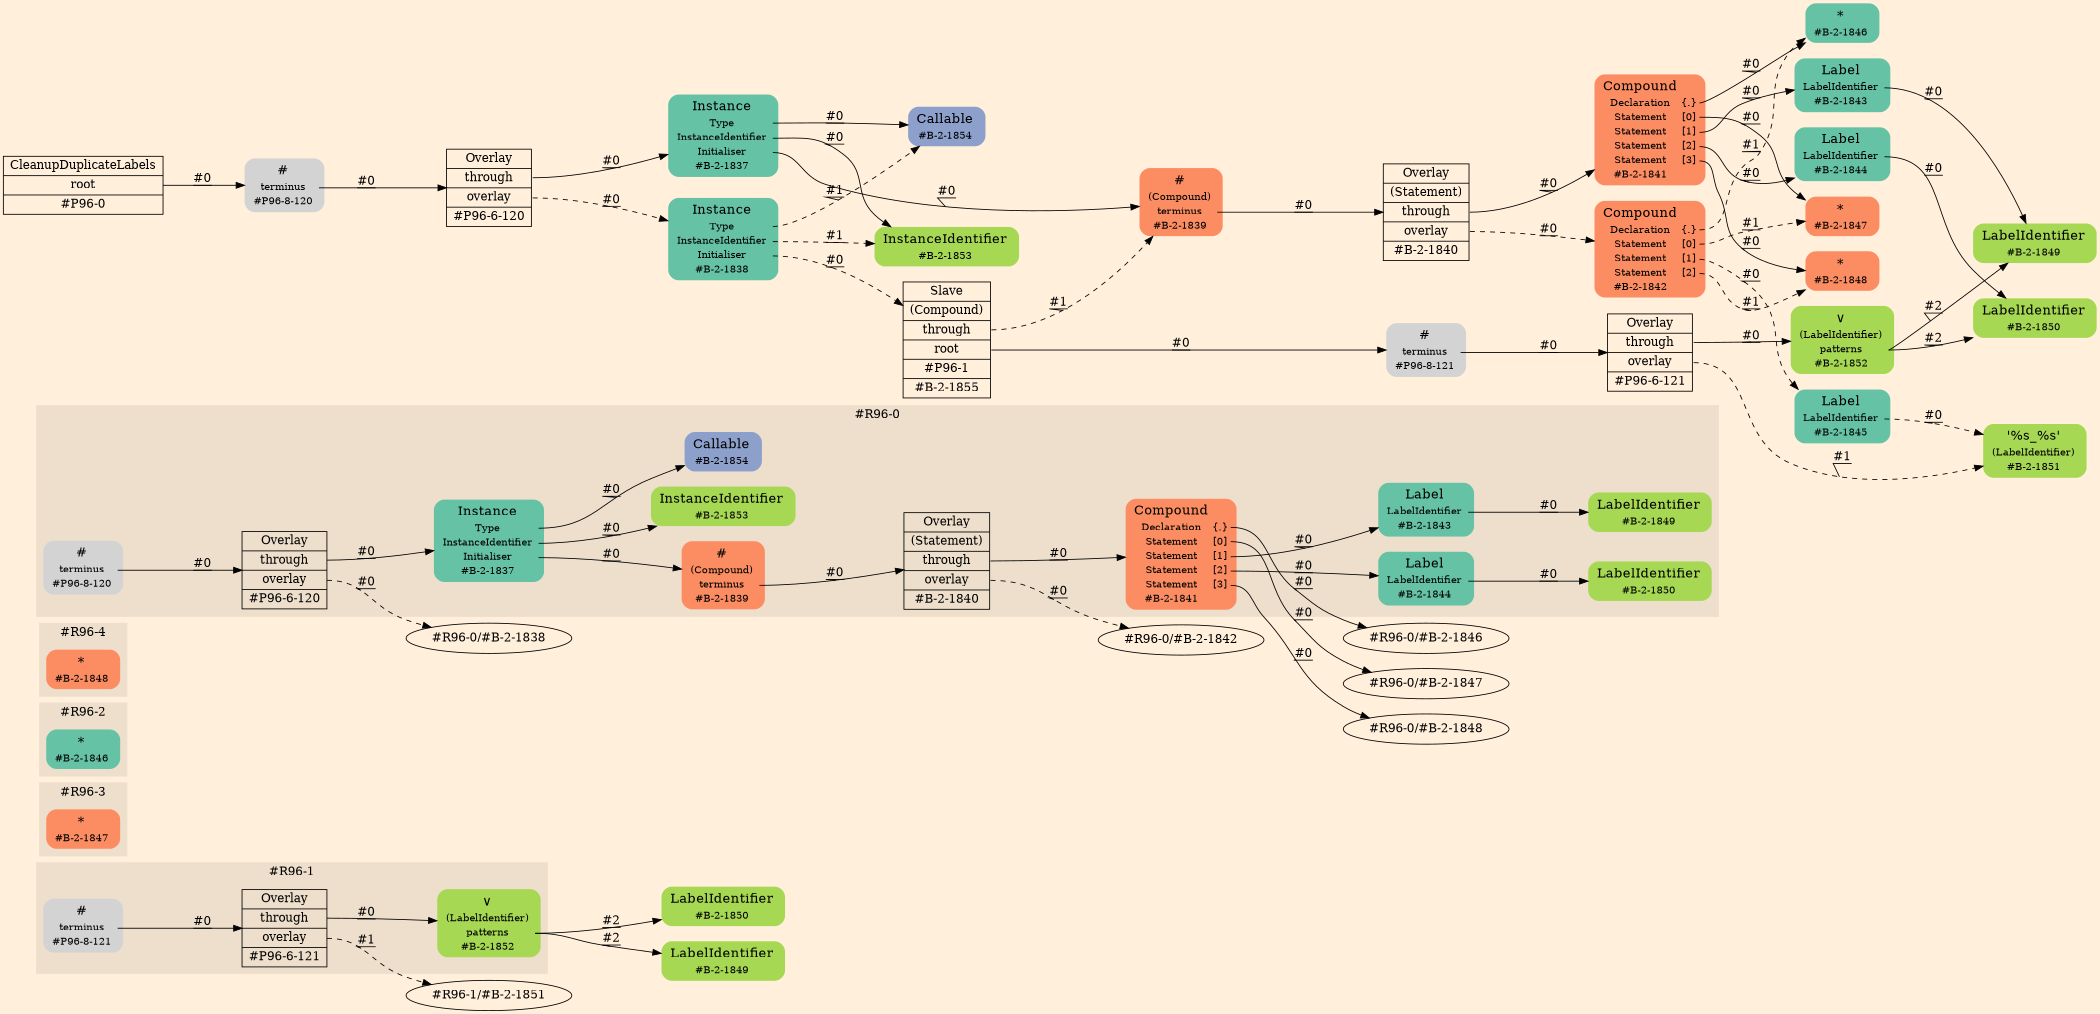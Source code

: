 digraph Inferno {
graph [
rankdir = "LR"
ranksep = 1.0
size = "14,20"
bgcolor = antiquewhite1
color = black
fontcolor = black
];
node [
];
"#R96-1/#B-2-1850" [
shape = "plaintext"
fillcolor = "/set28/5"
label = <<TABLE BORDER="0" CELLBORDER="0" CELLSPACING="0">
 <TR>
  <TD><FONT POINT-SIZE="16.0">LabelIdentifier</FONT></TD>
  <TD></TD>
 </TR>
 <TR>
  <TD>#B-2-1850</TD>
  <TD PORT="port0"></TD>
 </TR>
</TABLE>>
style = "rounded,filled"
fontsize = "12"
];
"#R96-1/#B-2-1849" [
shape = "plaintext"
fillcolor = "/set28/5"
label = <<TABLE BORDER="0" CELLBORDER="0" CELLSPACING="0">
 <TR>
  <TD><FONT POINT-SIZE="16.0">LabelIdentifier</FONT></TD>
  <TD></TD>
 </TR>
 <TR>
  <TD>#B-2-1849</TD>
  <TD PORT="port0"></TD>
 </TR>
</TABLE>>
style = "rounded,filled"
fontsize = "12"
];
subgraph "cluster#R96-1" {
label = "#R96-1"
style = "filled"
color = antiquewhite2
"#R96-1/#B-2-1852" [
shape = "plaintext"
fillcolor = "/set28/5"
label = <<TABLE BORDER="0" CELLBORDER="0" CELLSPACING="0">
 <TR>
  <TD><FONT POINT-SIZE="16.0">∨</FONT></TD>
  <TD></TD>
 </TR>
 <TR>
  <TD>(LabelIdentifier)</TD>
  <TD PORT="port0"></TD>
 </TR>
 <TR>
  <TD>patterns</TD>
  <TD PORT="port1"></TD>
 </TR>
 <TR>
  <TD>#B-2-1852</TD>
  <TD PORT="port2"></TD>
 </TR>
</TABLE>>
style = "rounded,filled"
fontsize = "12"
];
"#R96-1/#P96-8-121" [
shape = "plaintext"
label = <<TABLE BORDER="0" CELLBORDER="0" CELLSPACING="0">
 <TR>
  <TD><FONT POINT-SIZE="16.0">#</FONT></TD>
  <TD></TD>
 </TR>
 <TR>
  <TD>terminus</TD>
  <TD PORT="port0"></TD>
 </TR>
 <TR>
  <TD>#P96-8-121</TD>
  <TD PORT="port1"></TD>
 </TR>
</TABLE>>
style = "rounded,filled"
fontsize = "12"
];
"#R96-1/#P96-6-121" [
shape = "record"
fillcolor = antiquewhite2
label = "<fixed> Overlay | <port0> through | <port1> overlay | <port2> #P96-6-121"
style = "filled"
fontsize = "14"
color = black
fontcolor = black
];
}
subgraph "cluster#R96-3" {
label = "#R96-3"
style = "filled"
color = antiquewhite2
"#R96-3/#B-2-1847" [
shape = "plaintext"
fillcolor = "/set28/2"
label = <<TABLE BORDER="0" CELLBORDER="0" CELLSPACING="0">
 <TR>
  <TD><FONT POINT-SIZE="16.0">*</FONT></TD>
  <TD></TD>
 </TR>
 <TR>
  <TD>#B-2-1847</TD>
  <TD PORT="port0"></TD>
 </TR>
</TABLE>>
style = "rounded,filled"
fontsize = "12"
];
}
subgraph "cluster#R96-2" {
label = "#R96-2"
style = "filled"
color = antiquewhite2
"#R96-2/#B-2-1846" [
shape = "plaintext"
fillcolor = "/set28/1"
label = <<TABLE BORDER="0" CELLBORDER="0" CELLSPACING="0">
 <TR>
  <TD><FONT POINT-SIZE="16.0">*</FONT></TD>
  <TD></TD>
 </TR>
 <TR>
  <TD>#B-2-1846</TD>
  <TD PORT="port0"></TD>
 </TR>
</TABLE>>
style = "rounded,filled"
fontsize = "12"
];
}
subgraph "cluster#R96-4" {
label = "#R96-4"
style = "filled"
color = antiquewhite2
"#R96-4/#B-2-1848" [
shape = "plaintext"
fillcolor = "/set28/2"
label = <<TABLE BORDER="0" CELLBORDER="0" CELLSPACING="0">
 <TR>
  <TD><FONT POINT-SIZE="16.0">*</FONT></TD>
  <TD></TD>
 </TR>
 <TR>
  <TD>#B-2-1848</TD>
  <TD PORT="port0"></TD>
 </TR>
</TABLE>>
style = "rounded,filled"
fontsize = "12"
];
}
subgraph "cluster#R96-0" {
label = "#R96-0"
style = "filled"
color = antiquewhite2
"#R96-0/#B-2-1850" [
shape = "plaintext"
fillcolor = "/set28/5"
label = <<TABLE BORDER="0" CELLBORDER="0" CELLSPACING="0">
 <TR>
  <TD><FONT POINT-SIZE="16.0">LabelIdentifier</FONT></TD>
  <TD></TD>
 </TR>
 <TR>
  <TD>#B-2-1850</TD>
  <TD PORT="port0"></TD>
 </TR>
</TABLE>>
style = "rounded,filled"
fontsize = "12"
];
"#R96-0/#B-2-1844" [
shape = "plaintext"
fillcolor = "/set28/1"
label = <<TABLE BORDER="0" CELLBORDER="0" CELLSPACING="0">
 <TR>
  <TD><FONT POINT-SIZE="16.0">Label</FONT></TD>
  <TD></TD>
 </TR>
 <TR>
  <TD>LabelIdentifier</TD>
  <TD PORT="port0"></TD>
 </TR>
 <TR>
  <TD>#B-2-1844</TD>
  <TD PORT="port1"></TD>
 </TR>
</TABLE>>
style = "rounded,filled"
fontsize = "12"
];
"#R96-0/#B-2-1849" [
shape = "plaintext"
fillcolor = "/set28/5"
label = <<TABLE BORDER="0" CELLBORDER="0" CELLSPACING="0">
 <TR>
  <TD><FONT POINT-SIZE="16.0">LabelIdentifier</FONT></TD>
  <TD></TD>
 </TR>
 <TR>
  <TD>#B-2-1849</TD>
  <TD PORT="port0"></TD>
 </TR>
</TABLE>>
style = "rounded,filled"
fontsize = "12"
];
"#R96-0/#B-2-1841" [
shape = "plaintext"
fillcolor = "/set28/2"
label = <<TABLE BORDER="0" CELLBORDER="0" CELLSPACING="0">
 <TR>
  <TD><FONT POINT-SIZE="16.0">Compound</FONT></TD>
  <TD></TD>
 </TR>
 <TR>
  <TD>Declaration</TD>
  <TD PORT="port0">{.}</TD>
 </TR>
 <TR>
  <TD>Statement</TD>
  <TD PORT="port1">[0]</TD>
 </TR>
 <TR>
  <TD>Statement</TD>
  <TD PORT="port2">[1]</TD>
 </TR>
 <TR>
  <TD>Statement</TD>
  <TD PORT="port3">[2]</TD>
 </TR>
 <TR>
  <TD>Statement</TD>
  <TD PORT="port4">[3]</TD>
 </TR>
 <TR>
  <TD>#B-2-1841</TD>
  <TD PORT="port5"></TD>
 </TR>
</TABLE>>
style = "rounded,filled"
fontsize = "12"
];
"#R96-0/#B-2-1840" [
shape = "record"
fillcolor = antiquewhite2
label = "<fixed> Overlay | <port0> (Statement) | <port1> through | <port2> overlay | <port3> #B-2-1840"
style = "filled"
fontsize = "14"
color = black
fontcolor = black
];
"#R96-0/#P96-6-120" [
shape = "record"
fillcolor = antiquewhite2
label = "<fixed> Overlay | <port0> through | <port1> overlay | <port2> #P96-6-120"
style = "filled"
fontsize = "14"
color = black
fontcolor = black
];
"#R96-0/#P96-8-120" [
shape = "plaintext"
label = <<TABLE BORDER="0" CELLBORDER="0" CELLSPACING="0">
 <TR>
  <TD><FONT POINT-SIZE="16.0">#</FONT></TD>
  <TD></TD>
 </TR>
 <TR>
  <TD>terminus</TD>
  <TD PORT="port0"></TD>
 </TR>
 <TR>
  <TD>#P96-8-120</TD>
  <TD PORT="port1"></TD>
 </TR>
</TABLE>>
style = "rounded,filled"
fontsize = "12"
];
"#R96-0/#B-2-1837" [
shape = "plaintext"
fillcolor = "/set28/1"
label = <<TABLE BORDER="0" CELLBORDER="0" CELLSPACING="0">
 <TR>
  <TD><FONT POINT-SIZE="16.0">Instance</FONT></TD>
  <TD></TD>
 </TR>
 <TR>
  <TD>Type</TD>
  <TD PORT="port0"></TD>
 </TR>
 <TR>
  <TD>InstanceIdentifier</TD>
  <TD PORT="port1"></TD>
 </TR>
 <TR>
  <TD>Initialiser</TD>
  <TD PORT="port2"></TD>
 </TR>
 <TR>
  <TD>#B-2-1837</TD>
  <TD PORT="port3"></TD>
 </TR>
</TABLE>>
style = "rounded,filled"
fontsize = "12"
];
"#R96-0/#B-2-1843" [
shape = "plaintext"
fillcolor = "/set28/1"
label = <<TABLE BORDER="0" CELLBORDER="0" CELLSPACING="0">
 <TR>
  <TD><FONT POINT-SIZE="16.0">Label</FONT></TD>
  <TD></TD>
 </TR>
 <TR>
  <TD>LabelIdentifier</TD>
  <TD PORT="port0"></TD>
 </TR>
 <TR>
  <TD>#B-2-1843</TD>
  <TD PORT="port1"></TD>
 </TR>
</TABLE>>
style = "rounded,filled"
fontsize = "12"
];
"#R96-0/#B-2-1853" [
shape = "plaintext"
fillcolor = "/set28/5"
label = <<TABLE BORDER="0" CELLBORDER="0" CELLSPACING="0">
 <TR>
  <TD><FONT POINT-SIZE="16.0">InstanceIdentifier</FONT></TD>
  <TD></TD>
 </TR>
 <TR>
  <TD>#B-2-1853</TD>
  <TD PORT="port0"></TD>
 </TR>
</TABLE>>
style = "rounded,filled"
fontsize = "12"
];
"#R96-0/#B-2-1854" [
shape = "plaintext"
fillcolor = "/set28/3"
label = <<TABLE BORDER="0" CELLBORDER="0" CELLSPACING="0">
 <TR>
  <TD><FONT POINT-SIZE="16.0">Callable</FONT></TD>
  <TD></TD>
 </TR>
 <TR>
  <TD>#B-2-1854</TD>
  <TD PORT="port0"></TD>
 </TR>
</TABLE>>
style = "rounded,filled"
fontsize = "12"
];
"#R96-0/#B-2-1839" [
shape = "plaintext"
fillcolor = "/set28/2"
label = <<TABLE BORDER="0" CELLBORDER="0" CELLSPACING="0">
 <TR>
  <TD><FONT POINT-SIZE="16.0">#</FONT></TD>
  <TD></TD>
 </TR>
 <TR>
  <TD>(Compound)</TD>
  <TD PORT="port0"></TD>
 </TR>
 <TR>
  <TD>terminus</TD>
  <TD PORT="port1"></TD>
 </TR>
 <TR>
  <TD>#B-2-1839</TD>
  <TD PORT="port2"></TD>
 </TR>
</TABLE>>
style = "rounded,filled"
fontsize = "12"
];
}
"CR#P96-0" [
shape = "record"
fillcolor = antiquewhite1
label = "<fixed> CleanupDuplicateLabels | <port0> root | <port1> #P96-0"
style = "filled"
fontsize = "14"
color = black
fontcolor = black
];
"#P96-8-120" [
shape = "plaintext"
label = <<TABLE BORDER="0" CELLBORDER="0" CELLSPACING="0">
 <TR>
  <TD><FONT POINT-SIZE="16.0">#</FONT></TD>
  <TD></TD>
 </TR>
 <TR>
  <TD>terminus</TD>
  <TD PORT="port0"></TD>
 </TR>
 <TR>
  <TD>#P96-8-120</TD>
  <TD PORT="port1"></TD>
 </TR>
</TABLE>>
style = "rounded,filled"
fontsize = "12"
];
"#P96-6-120" [
shape = "record"
fillcolor = antiquewhite1
label = "<fixed> Overlay | <port0> through | <port1> overlay | <port2> #P96-6-120"
style = "filled"
fontsize = "14"
color = black
fontcolor = black
];
"#B-2-1837" [
shape = "plaintext"
fillcolor = "/set28/1"
label = <<TABLE BORDER="0" CELLBORDER="0" CELLSPACING="0">
 <TR>
  <TD><FONT POINT-SIZE="16.0">Instance</FONT></TD>
  <TD></TD>
 </TR>
 <TR>
  <TD>Type</TD>
  <TD PORT="port0"></TD>
 </TR>
 <TR>
  <TD>InstanceIdentifier</TD>
  <TD PORT="port1"></TD>
 </TR>
 <TR>
  <TD>Initialiser</TD>
  <TD PORT="port2"></TD>
 </TR>
 <TR>
  <TD>#B-2-1837</TD>
  <TD PORT="port3"></TD>
 </TR>
</TABLE>>
style = "rounded,filled"
fontsize = "12"
];
"#B-2-1854" [
shape = "plaintext"
fillcolor = "/set28/3"
label = <<TABLE BORDER="0" CELLBORDER="0" CELLSPACING="0">
 <TR>
  <TD><FONT POINT-SIZE="16.0">Callable</FONT></TD>
  <TD></TD>
 </TR>
 <TR>
  <TD>#B-2-1854</TD>
  <TD PORT="port0"></TD>
 </TR>
</TABLE>>
style = "rounded,filled"
fontsize = "12"
];
"#B-2-1853" [
shape = "plaintext"
fillcolor = "/set28/5"
label = <<TABLE BORDER="0" CELLBORDER="0" CELLSPACING="0">
 <TR>
  <TD><FONT POINT-SIZE="16.0">InstanceIdentifier</FONT></TD>
  <TD></TD>
 </TR>
 <TR>
  <TD>#B-2-1853</TD>
  <TD PORT="port0"></TD>
 </TR>
</TABLE>>
style = "rounded,filled"
fontsize = "12"
];
"#B-2-1839" [
shape = "plaintext"
fillcolor = "/set28/2"
label = <<TABLE BORDER="0" CELLBORDER="0" CELLSPACING="0">
 <TR>
  <TD><FONT POINT-SIZE="16.0">#</FONT></TD>
  <TD></TD>
 </TR>
 <TR>
  <TD>(Compound)</TD>
  <TD PORT="port0"></TD>
 </TR>
 <TR>
  <TD>terminus</TD>
  <TD PORT="port1"></TD>
 </TR>
 <TR>
  <TD>#B-2-1839</TD>
  <TD PORT="port2"></TD>
 </TR>
</TABLE>>
style = "rounded,filled"
fontsize = "12"
];
"#B-2-1840" [
shape = "record"
fillcolor = antiquewhite1
label = "<fixed> Overlay | <port0> (Statement) | <port1> through | <port2> overlay | <port3> #B-2-1840"
style = "filled"
fontsize = "14"
color = black
fontcolor = black
];
"#B-2-1841" [
shape = "plaintext"
fillcolor = "/set28/2"
label = <<TABLE BORDER="0" CELLBORDER="0" CELLSPACING="0">
 <TR>
  <TD><FONT POINT-SIZE="16.0">Compound</FONT></TD>
  <TD></TD>
 </TR>
 <TR>
  <TD>Declaration</TD>
  <TD PORT="port0">{.}</TD>
 </TR>
 <TR>
  <TD>Statement</TD>
  <TD PORT="port1">[0]</TD>
 </TR>
 <TR>
  <TD>Statement</TD>
  <TD PORT="port2">[1]</TD>
 </TR>
 <TR>
  <TD>Statement</TD>
  <TD PORT="port3">[2]</TD>
 </TR>
 <TR>
  <TD>Statement</TD>
  <TD PORT="port4">[3]</TD>
 </TR>
 <TR>
  <TD>#B-2-1841</TD>
  <TD PORT="port5"></TD>
 </TR>
</TABLE>>
style = "rounded,filled"
fontsize = "12"
];
"#B-2-1846" [
shape = "plaintext"
fillcolor = "/set28/1"
label = <<TABLE BORDER="0" CELLBORDER="0" CELLSPACING="0">
 <TR>
  <TD><FONT POINT-SIZE="16.0">*</FONT></TD>
  <TD></TD>
 </TR>
 <TR>
  <TD>#B-2-1846</TD>
  <TD PORT="port0"></TD>
 </TR>
</TABLE>>
style = "rounded,filled"
fontsize = "12"
];
"#B-2-1847" [
shape = "plaintext"
fillcolor = "/set28/2"
label = <<TABLE BORDER="0" CELLBORDER="0" CELLSPACING="0">
 <TR>
  <TD><FONT POINT-SIZE="16.0">*</FONT></TD>
  <TD></TD>
 </TR>
 <TR>
  <TD>#B-2-1847</TD>
  <TD PORT="port0"></TD>
 </TR>
</TABLE>>
style = "rounded,filled"
fontsize = "12"
];
"#B-2-1843" [
shape = "plaintext"
fillcolor = "/set28/1"
label = <<TABLE BORDER="0" CELLBORDER="0" CELLSPACING="0">
 <TR>
  <TD><FONT POINT-SIZE="16.0">Label</FONT></TD>
  <TD></TD>
 </TR>
 <TR>
  <TD>LabelIdentifier</TD>
  <TD PORT="port0"></TD>
 </TR>
 <TR>
  <TD>#B-2-1843</TD>
  <TD PORT="port1"></TD>
 </TR>
</TABLE>>
style = "rounded,filled"
fontsize = "12"
];
"#B-2-1849" [
shape = "plaintext"
fillcolor = "/set28/5"
label = <<TABLE BORDER="0" CELLBORDER="0" CELLSPACING="0">
 <TR>
  <TD><FONT POINT-SIZE="16.0">LabelIdentifier</FONT></TD>
  <TD></TD>
 </TR>
 <TR>
  <TD>#B-2-1849</TD>
  <TD PORT="port0"></TD>
 </TR>
</TABLE>>
style = "rounded,filled"
fontsize = "12"
];
"#B-2-1844" [
shape = "plaintext"
fillcolor = "/set28/1"
label = <<TABLE BORDER="0" CELLBORDER="0" CELLSPACING="0">
 <TR>
  <TD><FONT POINT-SIZE="16.0">Label</FONT></TD>
  <TD></TD>
 </TR>
 <TR>
  <TD>LabelIdentifier</TD>
  <TD PORT="port0"></TD>
 </TR>
 <TR>
  <TD>#B-2-1844</TD>
  <TD PORT="port1"></TD>
 </TR>
</TABLE>>
style = "rounded,filled"
fontsize = "12"
];
"#B-2-1850" [
shape = "plaintext"
fillcolor = "/set28/5"
label = <<TABLE BORDER="0" CELLBORDER="0" CELLSPACING="0">
 <TR>
  <TD><FONT POINT-SIZE="16.0">LabelIdentifier</FONT></TD>
  <TD></TD>
 </TR>
 <TR>
  <TD>#B-2-1850</TD>
  <TD PORT="port0"></TD>
 </TR>
</TABLE>>
style = "rounded,filled"
fontsize = "12"
];
"#B-2-1848" [
shape = "plaintext"
fillcolor = "/set28/2"
label = <<TABLE BORDER="0" CELLBORDER="0" CELLSPACING="0">
 <TR>
  <TD><FONT POINT-SIZE="16.0">*</FONT></TD>
  <TD></TD>
 </TR>
 <TR>
  <TD>#B-2-1848</TD>
  <TD PORT="port0"></TD>
 </TR>
</TABLE>>
style = "rounded,filled"
fontsize = "12"
];
"#B-2-1842" [
shape = "plaintext"
fillcolor = "/set28/2"
label = <<TABLE BORDER="0" CELLBORDER="0" CELLSPACING="0">
 <TR>
  <TD><FONT POINT-SIZE="16.0">Compound</FONT></TD>
  <TD></TD>
 </TR>
 <TR>
  <TD>Declaration</TD>
  <TD PORT="port0">{.}</TD>
 </TR>
 <TR>
  <TD>Statement</TD>
  <TD PORT="port1">[0]</TD>
 </TR>
 <TR>
  <TD>Statement</TD>
  <TD PORT="port2">[1]</TD>
 </TR>
 <TR>
  <TD>Statement</TD>
  <TD PORT="port3">[2]</TD>
 </TR>
 <TR>
  <TD>#B-2-1842</TD>
  <TD PORT="port4"></TD>
 </TR>
</TABLE>>
style = "rounded,filled"
fontsize = "12"
];
"#B-2-1845" [
shape = "plaintext"
fillcolor = "/set28/1"
label = <<TABLE BORDER="0" CELLBORDER="0" CELLSPACING="0">
 <TR>
  <TD><FONT POINT-SIZE="16.0">Label</FONT></TD>
  <TD></TD>
 </TR>
 <TR>
  <TD>LabelIdentifier</TD>
  <TD PORT="port0"></TD>
 </TR>
 <TR>
  <TD>#B-2-1845</TD>
  <TD PORT="port1"></TD>
 </TR>
</TABLE>>
style = "rounded,filled"
fontsize = "12"
];
"#B-2-1851" [
shape = "plaintext"
fillcolor = "/set28/5"
label = <<TABLE BORDER="0" CELLBORDER="0" CELLSPACING="0">
 <TR>
  <TD><FONT POINT-SIZE="16.0">'%s_%s'</FONT></TD>
  <TD></TD>
 </TR>
 <TR>
  <TD>(LabelIdentifier)</TD>
  <TD PORT="port0"></TD>
 </TR>
 <TR>
  <TD>#B-2-1851</TD>
  <TD PORT="port1"></TD>
 </TR>
</TABLE>>
style = "rounded,filled"
fontsize = "12"
];
"#B-2-1838" [
shape = "plaintext"
fillcolor = "/set28/1"
label = <<TABLE BORDER="0" CELLBORDER="0" CELLSPACING="0">
 <TR>
  <TD><FONT POINT-SIZE="16.0">Instance</FONT></TD>
  <TD></TD>
 </TR>
 <TR>
  <TD>Type</TD>
  <TD PORT="port0"></TD>
 </TR>
 <TR>
  <TD>InstanceIdentifier</TD>
  <TD PORT="port1"></TD>
 </TR>
 <TR>
  <TD>Initialiser</TD>
  <TD PORT="port2"></TD>
 </TR>
 <TR>
  <TD>#B-2-1838</TD>
  <TD PORT="port3"></TD>
 </TR>
</TABLE>>
style = "rounded,filled"
fontsize = "12"
];
"#B-2-1855" [
shape = "record"
fillcolor = antiquewhite1
label = "<fixed> Slave | <port0> (Compound) | <port1> through | <port2> root | <port3> #P96-1 | <port4> #B-2-1855"
style = "filled"
fontsize = "14"
color = black
fontcolor = black
];
"#P96-8-121" [
shape = "plaintext"
label = <<TABLE BORDER="0" CELLBORDER="0" CELLSPACING="0">
 <TR>
  <TD><FONT POINT-SIZE="16.0">#</FONT></TD>
  <TD></TD>
 </TR>
 <TR>
  <TD>terminus</TD>
  <TD PORT="port0"></TD>
 </TR>
 <TR>
  <TD>#P96-8-121</TD>
  <TD PORT="port1"></TD>
 </TR>
</TABLE>>
style = "rounded,filled"
fontsize = "12"
];
"#P96-6-121" [
shape = "record"
fillcolor = antiquewhite1
label = "<fixed> Overlay | <port0> through | <port1> overlay | <port2> #P96-6-121"
style = "filled"
fontsize = "14"
color = black
fontcolor = black
];
"#B-2-1852" [
shape = "plaintext"
fillcolor = "/set28/5"
label = <<TABLE BORDER="0" CELLBORDER="0" CELLSPACING="0">
 <TR>
  <TD><FONT POINT-SIZE="16.0">∨</FONT></TD>
  <TD></TD>
 </TR>
 <TR>
  <TD>(LabelIdentifier)</TD>
  <TD PORT="port0"></TD>
 </TR>
 <TR>
  <TD>patterns</TD>
  <TD PORT="port1"></TD>
 </TR>
 <TR>
  <TD>#B-2-1852</TD>
  <TD PORT="port2"></TD>
 </TR>
</TABLE>>
style = "rounded,filled"
fontsize = "12"
];
"CR#P96-0":port0 -> "#P96-8-120" [style="solid"
label = "#0"
decorate = true
color = black
fontcolor = black
];
"#P96-8-120":port0 -> "#P96-6-120" [style="solid"
label = "#0"
decorate = true
color = black
fontcolor = black
];
"#P96-6-120":port0 -> "#B-2-1837" [style="solid"
label = "#0"
decorate = true
color = black
fontcolor = black
];
"#P96-6-120":port1 -> "#B-2-1838" [style="dashed"
label = "#0"
decorate = true
color = black
fontcolor = black
];
"#B-2-1837":port0 -> "#B-2-1854" [style="solid"
label = "#0"
decorate = true
color = black
fontcolor = black
];
"#B-2-1837":port1 -> "#B-2-1853" [style="solid"
label = "#0"
decorate = true
color = black
fontcolor = black
];
"#B-2-1837":port2 -> "#B-2-1839" [style="solid"
label = "#0"
decorate = true
color = black
fontcolor = black
];
"#B-2-1839":port1 -> "#B-2-1840" [style="solid"
label = "#0"
decorate = true
color = black
fontcolor = black
];
"#B-2-1840":port1 -> "#B-2-1841" [style="solid"
label = "#0"
decorate = true
color = black
fontcolor = black
];
"#B-2-1840":port2 -> "#B-2-1842" [style="dashed"
label = "#0"
decorate = true
color = black
fontcolor = black
];
"#B-2-1841":port0 -> "#B-2-1846" [style="solid"
label = "#0"
decorate = true
color = black
fontcolor = black
];
"#B-2-1841":port1 -> "#B-2-1847" [style="solid"
label = "#0"
decorate = true
color = black
fontcolor = black
];
"#B-2-1841":port2 -> "#B-2-1843" [style="solid"
label = "#0"
decorate = true
color = black
fontcolor = black
];
"#B-2-1841":port3 -> "#B-2-1844" [style="solid"
label = "#0"
decorate = true
color = black
fontcolor = black
];
"#B-2-1841":port4 -> "#B-2-1848" [style="solid"
label = "#0"
decorate = true
color = black
fontcolor = black
];
"#B-2-1843":port0 -> "#B-2-1849" [style="solid"
label = "#0"
decorate = true
color = black
fontcolor = black
];
"#B-2-1844":port0 -> "#B-2-1850" [style="solid"
label = "#0"
decorate = true
color = black
fontcolor = black
];
"#B-2-1842":port0 -> "#B-2-1846" [style="dashed"
label = "#1"
decorate = true
color = black
fontcolor = black
];
"#B-2-1842":port1 -> "#B-2-1847" [style="dashed"
label = "#1"
decorate = true
color = black
fontcolor = black
];
"#B-2-1842":port2 -> "#B-2-1845" [style="dashed"
label = "#0"
decorate = true
color = black
fontcolor = black
];
"#B-2-1842":port3 -> "#B-2-1848" [style="dashed"
label = "#1"
decorate = true
color = black
fontcolor = black
];
"#B-2-1845":port0 -> "#B-2-1851" [style="dashed"
label = "#0"
decorate = true
color = black
fontcolor = black
];
"#B-2-1838":port0 -> "#B-2-1854" [style="dashed"
label = "#1"
decorate = true
color = black
fontcolor = black
];
"#B-2-1838":port1 -> "#B-2-1853" [style="dashed"
label = "#1"
decorate = true
color = black
fontcolor = black
];
"#B-2-1838":port2 -> "#B-2-1855" [style="dashed"
label = "#0"
decorate = true
color = black
fontcolor = black
];
"#B-2-1855":port1 -> "#B-2-1839" [style="dashed"
label = "#1"
decorate = true
color = black
fontcolor = black
];
"#B-2-1855":port2 -> "#P96-8-121" [style="solid"
label = "#0"
decorate = true
color = black
fontcolor = black
];
"#P96-8-121":port0 -> "#P96-6-121" [style="solid"
label = "#0"
decorate = true
color = black
fontcolor = black
];
"#P96-6-121":port0 -> "#B-2-1852" [style="solid"
label = "#0"
decorate = true
color = black
fontcolor = black
];
"#P96-6-121":port1 -> "#B-2-1851" [style="dashed"
label = "#1"
decorate = true
color = black
fontcolor = black
];
"#B-2-1852":port1 -> "#B-2-1849" [style="solid"
label = "#2"
decorate = true
color = black
fontcolor = black
];
"#B-2-1852":port1 -> "#B-2-1850" [style="solid"
label = "#2"
decorate = true
color = black
fontcolor = black
];
"#R96-0/#B-2-1844":port0 -> "#R96-0/#B-2-1850" [style="solid"
label = "#0"
decorate = true
color = black
fontcolor = black
];
"#R96-0/#B-2-1841":port0 -> "#R96-0/#B-2-1846" [style="solid"
label = "#0"
decorate = true
color = black
fontcolor = black
];
"#R96-0/#B-2-1841":port1 -> "#R96-0/#B-2-1847" [style="solid"
label = "#0"
decorate = true
color = black
fontcolor = black
];
"#R96-0/#B-2-1841":port2 -> "#R96-0/#B-2-1843" [style="solid"
label = "#0"
decorate = true
color = black
fontcolor = black
];
"#R96-0/#B-2-1841":port3 -> "#R96-0/#B-2-1844" [style="solid"
label = "#0"
decorate = true
color = black
fontcolor = black
];
"#R96-0/#B-2-1841":port4 -> "#R96-0/#B-2-1848" [style="solid"
label = "#0"
decorate = true
color = black
fontcolor = black
];
"#R96-0/#B-2-1840":port1 -> "#R96-0/#B-2-1841" [style="solid"
label = "#0"
decorate = true
color = black
fontcolor = black
];
"#R96-0/#B-2-1840":port2 -> "#R96-0/#B-2-1842" [style="dashed"
label = "#0"
decorate = true
color = black
fontcolor = black
];
"#R96-0/#P96-6-120":port0 -> "#R96-0/#B-2-1837" [style="solid"
label = "#0"
decorate = true
color = black
fontcolor = black
];
"#R96-0/#P96-6-120":port1 -> "#R96-0/#B-2-1838" [style="dashed"
label = "#0"
decorate = true
color = black
fontcolor = black
];
"#R96-0/#P96-8-120":port0 -> "#R96-0/#P96-6-120" [style="solid"
label = "#0"
decorate = true
color = black
fontcolor = black
];
"#R96-0/#B-2-1837":port0 -> "#R96-0/#B-2-1854" [style="solid"
label = "#0"
decorate = true
color = black
fontcolor = black
];
"#R96-0/#B-2-1837":port1 -> "#R96-0/#B-2-1853" [style="solid"
label = "#0"
decorate = true
color = black
fontcolor = black
];
"#R96-0/#B-2-1837":port2 -> "#R96-0/#B-2-1839" [style="solid"
label = "#0"
decorate = true
color = black
fontcolor = black
];
"#R96-0/#B-2-1843":port0 -> "#R96-0/#B-2-1849" [style="solid"
label = "#0"
decorate = true
color = black
fontcolor = black
];
"#R96-0/#B-2-1839":port1 -> "#R96-0/#B-2-1840" [style="solid"
label = "#0"
decorate = true
color = black
fontcolor = black
];
"#R96-1/#B-2-1852":port1 -> "#R96-1/#B-2-1849" [style="solid"
label = "#2"
decorate = true
color = black
fontcolor = black
];
"#R96-1/#B-2-1852":port1 -> "#R96-1/#B-2-1850" [style="solid"
label = "#2"
decorate = true
color = black
fontcolor = black
];
"#R96-1/#P96-8-121":port0 -> "#R96-1/#P96-6-121" [style="solid"
label = "#0"
decorate = true
color = black
fontcolor = black
];
"#R96-1/#P96-6-121":port0 -> "#R96-1/#B-2-1852" [style="solid"
label = "#0"
decorate = true
color = black
fontcolor = black
];
"#R96-1/#P96-6-121":port1 -> "#R96-1/#B-2-1851" [style="dashed"
label = "#1"
decorate = true
color = black
fontcolor = black
];
}
